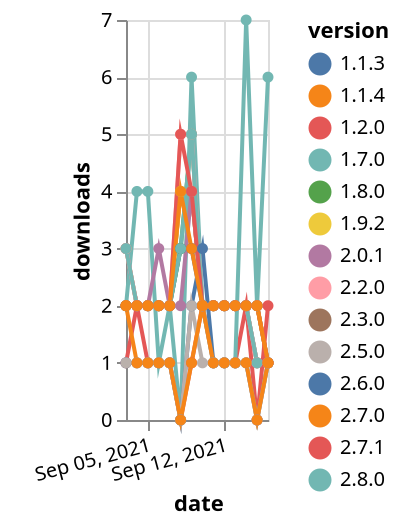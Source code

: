 {"$schema": "https://vega.github.io/schema/vega-lite/v5.json", "description": "A simple bar chart with embedded data.", "data": {"values": [{"date": "2021-09-03", "total": 2086, "delta": 2, "version": "2.3.0"}, {"date": "2021-09-04", "total": 2088, "delta": 2, "version": "2.3.0"}, {"date": "2021-09-05", "total": 2090, "delta": 2, "version": "2.3.0"}, {"date": "2021-09-06", "total": 2092, "delta": 2, "version": "2.3.0"}, {"date": "2021-09-07", "total": 2094, "delta": 2, "version": "2.3.0"}, {"date": "2021-09-08", "total": 2098, "delta": 4, "version": "2.3.0"}, {"date": "2021-09-09", "total": 2102, "delta": 4, "version": "2.3.0"}, {"date": "2021-09-10", "total": 2104, "delta": 2, "version": "2.3.0"}, {"date": "2021-09-11", "total": 2106, "delta": 2, "version": "2.3.0"}, {"date": "2021-09-12", "total": 2108, "delta": 2, "version": "2.3.0"}, {"date": "2021-09-13", "total": 2110, "delta": 2, "version": "2.3.0"}, {"date": "2021-09-14", "total": 2112, "delta": 2, "version": "2.3.0"}, {"date": "2021-09-15", "total": 2114, "delta": 2, "version": "2.3.0"}, {"date": "2021-09-16", "total": 2115, "delta": 1, "version": "2.3.0"}, {"date": "2021-09-03", "total": 3001, "delta": 2, "version": "1.1.3"}, {"date": "2021-09-04", "total": 3003, "delta": 2, "version": "1.1.3"}, {"date": "2021-09-05", "total": 3005, "delta": 2, "version": "1.1.3"}, {"date": "2021-09-06", "total": 3007, "delta": 2, "version": "1.1.3"}, {"date": "2021-09-07", "total": 3009, "delta": 2, "version": "1.1.3"}, {"date": "2021-09-08", "total": 3012, "delta": 3, "version": "1.1.3"}, {"date": "2021-09-09", "total": 3015, "delta": 3, "version": "1.1.3"}, {"date": "2021-09-10", "total": 3017, "delta": 2, "version": "1.1.3"}, {"date": "2021-09-11", "total": 3019, "delta": 2, "version": "1.1.3"}, {"date": "2021-09-12", "total": 3021, "delta": 2, "version": "1.1.3"}, {"date": "2021-09-13", "total": 3023, "delta": 2, "version": "1.1.3"}, {"date": "2021-09-14", "total": 3025, "delta": 2, "version": "1.1.3"}, {"date": "2021-09-15", "total": 3027, "delta": 2, "version": "1.1.3"}, {"date": "2021-09-16", "total": 3028, "delta": 1, "version": "1.1.3"}, {"date": "2021-09-03", "total": 2545, "delta": 3, "version": "1.9.2"}, {"date": "2021-09-04", "total": 2547, "delta": 2, "version": "1.9.2"}, {"date": "2021-09-05", "total": 2549, "delta": 2, "version": "1.9.2"}, {"date": "2021-09-06", "total": 2551, "delta": 2, "version": "1.9.2"}, {"date": "2021-09-07", "total": 2553, "delta": 2, "version": "1.9.2"}, {"date": "2021-09-08", "total": 2557, "delta": 4, "version": "1.9.2"}, {"date": "2021-09-09", "total": 2561, "delta": 4, "version": "1.9.2"}, {"date": "2021-09-10", "total": 2563, "delta": 2, "version": "1.9.2"}, {"date": "2021-09-11", "total": 2565, "delta": 2, "version": "1.9.2"}, {"date": "2021-09-12", "total": 2567, "delta": 2, "version": "1.9.2"}, {"date": "2021-09-13", "total": 2569, "delta": 2, "version": "1.9.2"}, {"date": "2021-09-14", "total": 2571, "delta": 2, "version": "1.9.2"}, {"date": "2021-09-15", "total": 2573, "delta": 2, "version": "1.9.2"}, {"date": "2021-09-16", "total": 2574, "delta": 1, "version": "1.9.2"}, {"date": "2021-09-03", "total": 2957, "delta": 2, "version": "1.8.0"}, {"date": "2021-09-04", "total": 2959, "delta": 2, "version": "1.8.0"}, {"date": "2021-09-05", "total": 2961, "delta": 2, "version": "1.8.0"}, {"date": "2021-09-06", "total": 2963, "delta": 2, "version": "1.8.0"}, {"date": "2021-09-07", "total": 2965, "delta": 2, "version": "1.8.0"}, {"date": "2021-09-08", "total": 2968, "delta": 3, "version": "1.8.0"}, {"date": "2021-09-09", "total": 2973, "delta": 5, "version": "1.8.0"}, {"date": "2021-09-10", "total": 2975, "delta": 2, "version": "1.8.0"}, {"date": "2021-09-11", "total": 2977, "delta": 2, "version": "1.8.0"}, {"date": "2021-09-12", "total": 2979, "delta": 2, "version": "1.8.0"}, {"date": "2021-09-13", "total": 2981, "delta": 2, "version": "1.8.0"}, {"date": "2021-09-14", "total": 2983, "delta": 2, "version": "1.8.0"}, {"date": "2021-09-15", "total": 2984, "delta": 1, "version": "1.8.0"}, {"date": "2021-09-16", "total": 2985, "delta": 1, "version": "1.8.0"}, {"date": "2021-09-03", "total": 758, "delta": 1, "version": "2.7.1"}, {"date": "2021-09-04", "total": 760, "delta": 2, "version": "2.7.1"}, {"date": "2021-09-05", "total": 761, "delta": 1, "version": "2.7.1"}, {"date": "2021-09-06", "total": 762, "delta": 1, "version": "2.7.1"}, {"date": "2021-09-07", "total": 763, "delta": 1, "version": "2.7.1"}, {"date": "2021-09-08", "total": 763, "delta": 0, "version": "2.7.1"}, {"date": "2021-09-09", "total": 764, "delta": 1, "version": "2.7.1"}, {"date": "2021-09-10", "total": 766, "delta": 2, "version": "2.7.1"}, {"date": "2021-09-11", "total": 767, "delta": 1, "version": "2.7.1"}, {"date": "2021-09-12", "total": 768, "delta": 1, "version": "2.7.1"}, {"date": "2021-09-13", "total": 769, "delta": 1, "version": "2.7.1"}, {"date": "2021-09-14", "total": 771, "delta": 2, "version": "2.7.1"}, {"date": "2021-09-15", "total": 771, "delta": 0, "version": "2.7.1"}, {"date": "2021-09-16", "total": 773, "delta": 2, "version": "2.7.1"}, {"date": "2021-09-03", "total": 516, "delta": 2, "version": "2.8.0"}, {"date": "2021-09-04", "total": 520, "delta": 4, "version": "2.8.0"}, {"date": "2021-09-05", "total": 524, "delta": 4, "version": "2.8.0"}, {"date": "2021-09-06", "total": 525, "delta": 1, "version": "2.8.0"}, {"date": "2021-09-07", "total": 527, "delta": 2, "version": "2.8.0"}, {"date": "2021-09-08", "total": 527, "delta": 0, "version": "2.8.0"}, {"date": "2021-09-09", "total": 533, "delta": 6, "version": "2.8.0"}, {"date": "2021-09-10", "total": 535, "delta": 2, "version": "2.8.0"}, {"date": "2021-09-11", "total": 536, "delta": 1, "version": "2.8.0"}, {"date": "2021-09-12", "total": 537, "delta": 1, "version": "2.8.0"}, {"date": "2021-09-13", "total": 538, "delta": 1, "version": "2.8.0"}, {"date": "2021-09-14", "total": 545, "delta": 7, "version": "2.8.0"}, {"date": "2021-09-15", "total": 547, "delta": 2, "version": "2.8.0"}, {"date": "2021-09-16", "total": 553, "delta": 6, "version": "2.8.0"}, {"date": "2021-09-03", "total": 489, "delta": 1, "version": "2.6.0"}, {"date": "2021-09-04", "total": 490, "delta": 1, "version": "2.6.0"}, {"date": "2021-09-05", "total": 491, "delta": 1, "version": "2.6.0"}, {"date": "2021-09-06", "total": 492, "delta": 1, "version": "2.6.0"}, {"date": "2021-09-07", "total": 493, "delta": 1, "version": "2.6.0"}, {"date": "2021-09-08", "total": 493, "delta": 0, "version": "2.6.0"}, {"date": "2021-09-09", "total": 495, "delta": 2, "version": "2.6.0"}, {"date": "2021-09-10", "total": 498, "delta": 3, "version": "2.6.0"}, {"date": "2021-09-11", "total": 499, "delta": 1, "version": "2.6.0"}, {"date": "2021-09-12", "total": 500, "delta": 1, "version": "2.6.0"}, {"date": "2021-09-13", "total": 501, "delta": 1, "version": "2.6.0"}, {"date": "2021-09-14", "total": 502, "delta": 1, "version": "2.6.0"}, {"date": "2021-09-15", "total": 502, "delta": 0, "version": "2.6.0"}, {"date": "2021-09-16", "total": 503, "delta": 1, "version": "2.6.0"}, {"date": "2021-09-03", "total": 2525, "delta": 3, "version": "2.0.1"}, {"date": "2021-09-04", "total": 2527, "delta": 2, "version": "2.0.1"}, {"date": "2021-09-05", "total": 2529, "delta": 2, "version": "2.0.1"}, {"date": "2021-09-06", "total": 2532, "delta": 3, "version": "2.0.1"}, {"date": "2021-09-07", "total": 2534, "delta": 2, "version": "2.0.1"}, {"date": "2021-09-08", "total": 2536, "delta": 2, "version": "2.0.1"}, {"date": "2021-09-09", "total": 2540, "delta": 4, "version": "2.0.1"}, {"date": "2021-09-10", "total": 2542, "delta": 2, "version": "2.0.1"}, {"date": "2021-09-11", "total": 2544, "delta": 2, "version": "2.0.1"}, {"date": "2021-09-12", "total": 2546, "delta": 2, "version": "2.0.1"}, {"date": "2021-09-13", "total": 2548, "delta": 2, "version": "2.0.1"}, {"date": "2021-09-14", "total": 2550, "delta": 2, "version": "2.0.1"}, {"date": "2021-09-15", "total": 2551, "delta": 1, "version": "2.0.1"}, {"date": "2021-09-16", "total": 2552, "delta": 1, "version": "2.0.1"}, {"date": "2021-09-03", "total": 535, "delta": 1, "version": "2.5.0"}, {"date": "2021-09-04", "total": 536, "delta": 1, "version": "2.5.0"}, {"date": "2021-09-05", "total": 537, "delta": 1, "version": "2.5.0"}, {"date": "2021-09-06", "total": 538, "delta": 1, "version": "2.5.0"}, {"date": "2021-09-07", "total": 539, "delta": 1, "version": "2.5.0"}, {"date": "2021-09-08", "total": 539, "delta": 0, "version": "2.5.0"}, {"date": "2021-09-09", "total": 541, "delta": 2, "version": "2.5.0"}, {"date": "2021-09-10", "total": 542, "delta": 1, "version": "2.5.0"}, {"date": "2021-09-11", "total": 543, "delta": 1, "version": "2.5.0"}, {"date": "2021-09-12", "total": 544, "delta": 1, "version": "2.5.0"}, {"date": "2021-09-13", "total": 545, "delta": 1, "version": "2.5.0"}, {"date": "2021-09-14", "total": 546, "delta": 1, "version": "2.5.0"}, {"date": "2021-09-15", "total": 546, "delta": 0, "version": "2.5.0"}, {"date": "2021-09-16", "total": 547, "delta": 1, "version": "2.5.0"}, {"date": "2021-09-03", "total": 3537, "delta": 3, "version": "2.2.0"}, {"date": "2021-09-04", "total": 3539, "delta": 2, "version": "2.2.0"}, {"date": "2021-09-05", "total": 3541, "delta": 2, "version": "2.2.0"}, {"date": "2021-09-06", "total": 3543, "delta": 2, "version": "2.2.0"}, {"date": "2021-09-07", "total": 3545, "delta": 2, "version": "2.2.0"}, {"date": "2021-09-08", "total": 3550, "delta": 5, "version": "2.2.0"}, {"date": "2021-09-09", "total": 3555, "delta": 5, "version": "2.2.0"}, {"date": "2021-09-10", "total": 3557, "delta": 2, "version": "2.2.0"}, {"date": "2021-09-11", "total": 3559, "delta": 2, "version": "2.2.0"}, {"date": "2021-09-12", "total": 3561, "delta": 2, "version": "2.2.0"}, {"date": "2021-09-13", "total": 3563, "delta": 2, "version": "2.2.0"}, {"date": "2021-09-14", "total": 3565, "delta": 2, "version": "2.2.0"}, {"date": "2021-09-15", "total": 3566, "delta": 1, "version": "2.2.0"}, {"date": "2021-09-16", "total": 3567, "delta": 1, "version": "2.2.0"}, {"date": "2021-09-03", "total": 2959, "delta": 3, "version": "1.7.0"}, {"date": "2021-09-04", "total": 2961, "delta": 2, "version": "1.7.0"}, {"date": "2021-09-05", "total": 2963, "delta": 2, "version": "1.7.0"}, {"date": "2021-09-06", "total": 2965, "delta": 2, "version": "1.7.0"}, {"date": "2021-09-07", "total": 2967, "delta": 2, "version": "1.7.0"}, {"date": "2021-09-08", "total": 2970, "delta": 3, "version": "1.7.0"}, {"date": "2021-09-09", "total": 2975, "delta": 5, "version": "1.7.0"}, {"date": "2021-09-10", "total": 2977, "delta": 2, "version": "1.7.0"}, {"date": "2021-09-11", "total": 2979, "delta": 2, "version": "1.7.0"}, {"date": "2021-09-12", "total": 2981, "delta": 2, "version": "1.7.0"}, {"date": "2021-09-13", "total": 2983, "delta": 2, "version": "1.7.0"}, {"date": "2021-09-14", "total": 2985, "delta": 2, "version": "1.7.0"}, {"date": "2021-09-15", "total": 2986, "delta": 1, "version": "1.7.0"}, {"date": "2021-09-16", "total": 2987, "delta": 1, "version": "1.7.0"}, {"date": "2021-09-03", "total": 3013, "delta": 2, "version": "1.2.0"}, {"date": "2021-09-04", "total": 3015, "delta": 2, "version": "1.2.0"}, {"date": "2021-09-05", "total": 3017, "delta": 2, "version": "1.2.0"}, {"date": "2021-09-06", "total": 3019, "delta": 2, "version": "1.2.0"}, {"date": "2021-09-07", "total": 3021, "delta": 2, "version": "1.2.0"}, {"date": "2021-09-08", "total": 3026, "delta": 5, "version": "1.2.0"}, {"date": "2021-09-09", "total": 3030, "delta": 4, "version": "1.2.0"}, {"date": "2021-09-10", "total": 3032, "delta": 2, "version": "1.2.0"}, {"date": "2021-09-11", "total": 3034, "delta": 2, "version": "1.2.0"}, {"date": "2021-09-12", "total": 3036, "delta": 2, "version": "1.2.0"}, {"date": "2021-09-13", "total": 3038, "delta": 2, "version": "1.2.0"}, {"date": "2021-09-14", "total": 3040, "delta": 2, "version": "1.2.0"}, {"date": "2021-09-15", "total": 3042, "delta": 2, "version": "1.2.0"}, {"date": "2021-09-16", "total": 3043, "delta": 1, "version": "1.2.0"}, {"date": "2021-09-03", "total": 2987, "delta": 2, "version": "1.1.4"}, {"date": "2021-09-04", "total": 2989, "delta": 2, "version": "1.1.4"}, {"date": "2021-09-05", "total": 2991, "delta": 2, "version": "1.1.4"}, {"date": "2021-09-06", "total": 2993, "delta": 2, "version": "1.1.4"}, {"date": "2021-09-07", "total": 2995, "delta": 2, "version": "1.1.4"}, {"date": "2021-09-08", "total": 2999, "delta": 4, "version": "1.1.4"}, {"date": "2021-09-09", "total": 3002, "delta": 3, "version": "1.1.4"}, {"date": "2021-09-10", "total": 3004, "delta": 2, "version": "1.1.4"}, {"date": "2021-09-11", "total": 3006, "delta": 2, "version": "1.1.4"}, {"date": "2021-09-12", "total": 3008, "delta": 2, "version": "1.1.4"}, {"date": "2021-09-13", "total": 3010, "delta": 2, "version": "1.1.4"}, {"date": "2021-09-14", "total": 3012, "delta": 2, "version": "1.1.4"}, {"date": "2021-09-15", "total": 3014, "delta": 2, "version": "1.1.4"}, {"date": "2021-09-16", "total": 3015, "delta": 1, "version": "1.1.4"}, {"date": "2021-09-03", "total": 192, "delta": 2, "version": "2.7.0"}, {"date": "2021-09-04", "total": 193, "delta": 1, "version": "2.7.0"}, {"date": "2021-09-05", "total": 194, "delta": 1, "version": "2.7.0"}, {"date": "2021-09-06", "total": 195, "delta": 1, "version": "2.7.0"}, {"date": "2021-09-07", "total": 196, "delta": 1, "version": "2.7.0"}, {"date": "2021-09-08", "total": 196, "delta": 0, "version": "2.7.0"}, {"date": "2021-09-09", "total": 197, "delta": 1, "version": "2.7.0"}, {"date": "2021-09-10", "total": 199, "delta": 2, "version": "2.7.0"}, {"date": "2021-09-11", "total": 200, "delta": 1, "version": "2.7.0"}, {"date": "2021-09-12", "total": 201, "delta": 1, "version": "2.7.0"}, {"date": "2021-09-13", "total": 202, "delta": 1, "version": "2.7.0"}, {"date": "2021-09-14", "total": 203, "delta": 1, "version": "2.7.0"}, {"date": "2021-09-15", "total": 203, "delta": 0, "version": "2.7.0"}, {"date": "2021-09-16", "total": 204, "delta": 1, "version": "2.7.0"}]}, "width": "container", "mark": {"type": "line", "point": {"filled": true}}, "encoding": {"x": {"field": "date", "type": "temporal", "timeUnit": "yearmonthdate", "title": "date", "axis": {"labelAngle": -15}}, "y": {"field": "delta", "type": "quantitative", "title": "downloads"}, "color": {"field": "version", "type": "nominal"}, "tooltip": {"field": "delta"}}}